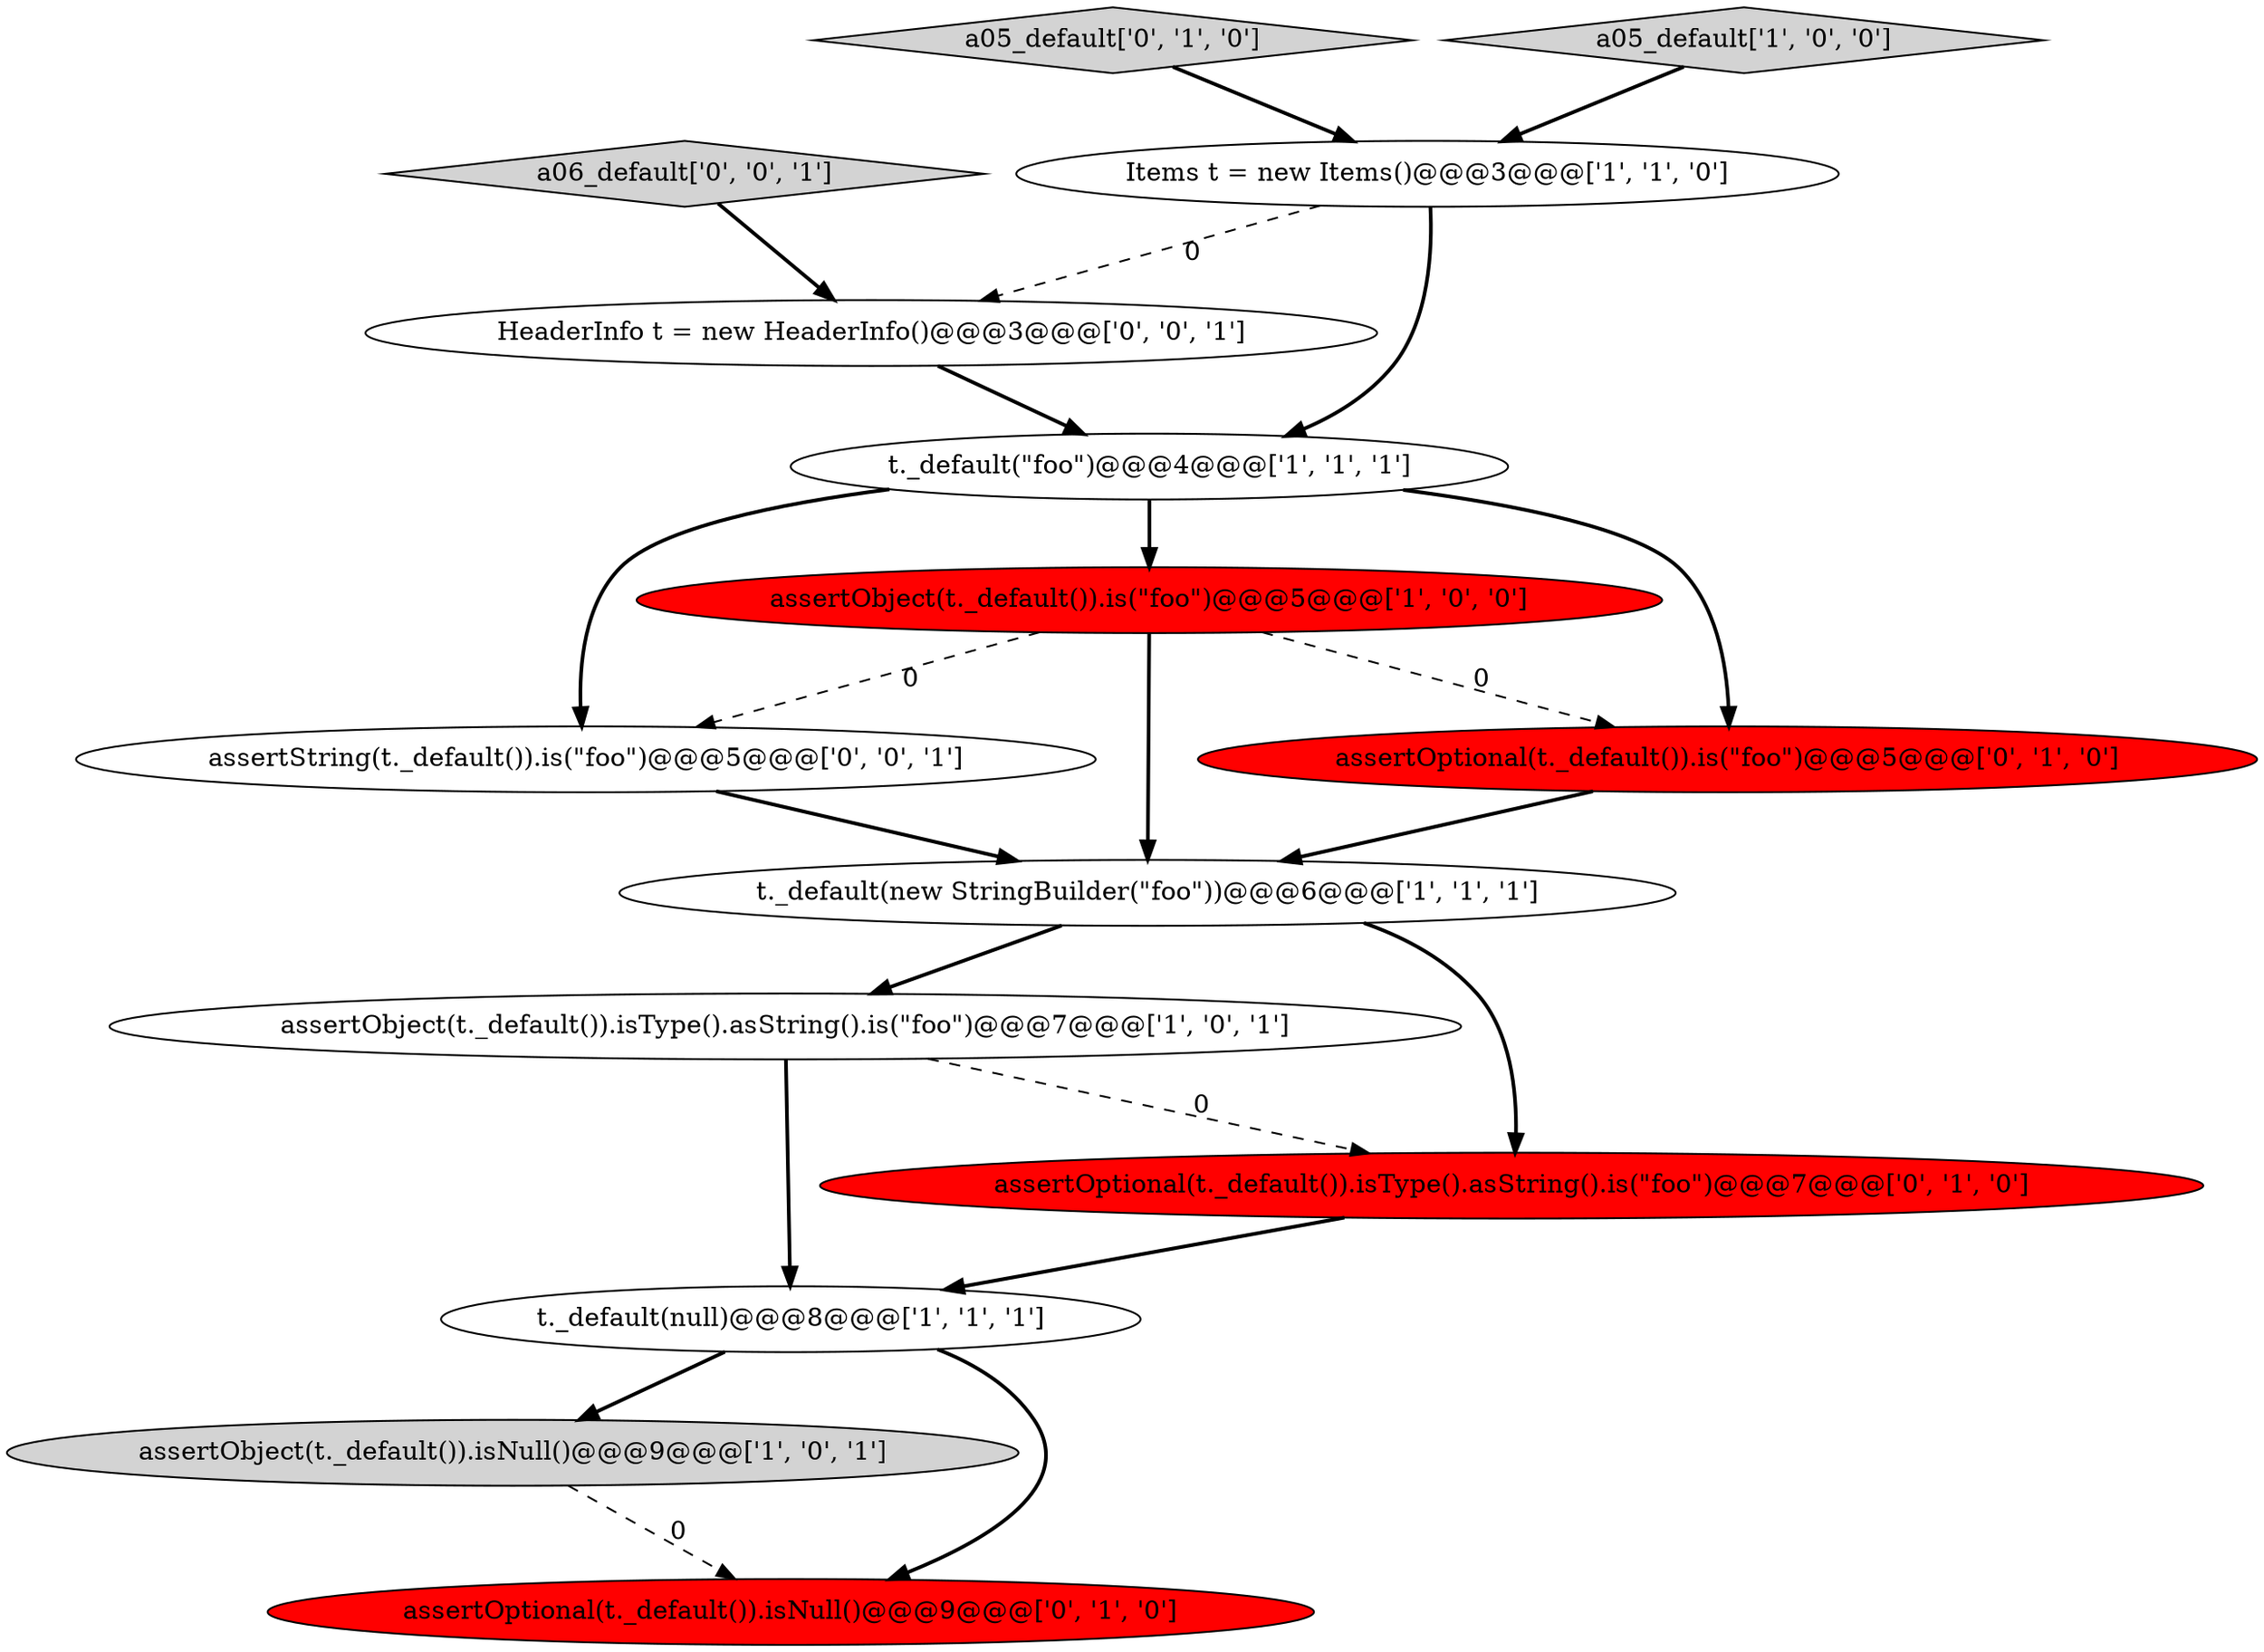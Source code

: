 digraph {
9 [style = filled, label = "assertOptional(t._default()).is(\"foo\")@@@5@@@['0', '1', '0']", fillcolor = red, shape = ellipse image = "AAA1AAABBB2BBB"];
0 [style = filled, label = "t._default(new StringBuilder(\"foo\"))@@@6@@@['1', '1', '1']", fillcolor = white, shape = ellipse image = "AAA0AAABBB1BBB"];
12 [style = filled, label = "a06_default['0', '0', '1']", fillcolor = lightgray, shape = diamond image = "AAA0AAABBB3BBB"];
3 [style = filled, label = "assertObject(t._default()).is(\"foo\")@@@5@@@['1', '0', '0']", fillcolor = red, shape = ellipse image = "AAA1AAABBB1BBB"];
7 [style = filled, label = "assertObject(t._default()).isType().asString().is(\"foo\")@@@7@@@['1', '0', '1']", fillcolor = white, shape = ellipse image = "AAA0AAABBB1BBB"];
10 [style = filled, label = "a05_default['0', '1', '0']", fillcolor = lightgray, shape = diamond image = "AAA0AAABBB2BBB"];
6 [style = filled, label = "assertObject(t._default()).isNull()@@@9@@@['1', '0', '1']", fillcolor = lightgray, shape = ellipse image = "AAA0AAABBB1BBB"];
2 [style = filled, label = "a05_default['1', '0', '0']", fillcolor = lightgray, shape = diamond image = "AAA0AAABBB1BBB"];
8 [style = filled, label = "assertOptional(t._default()).isNull()@@@9@@@['0', '1', '0']", fillcolor = red, shape = ellipse image = "AAA1AAABBB2BBB"];
11 [style = filled, label = "assertOptional(t._default()).isType().asString().is(\"foo\")@@@7@@@['0', '1', '0']", fillcolor = red, shape = ellipse image = "AAA1AAABBB2BBB"];
4 [style = filled, label = "t._default(null)@@@8@@@['1', '1', '1']", fillcolor = white, shape = ellipse image = "AAA0AAABBB1BBB"];
13 [style = filled, label = "assertString(t._default()).is(\"foo\")@@@5@@@['0', '0', '1']", fillcolor = white, shape = ellipse image = "AAA0AAABBB3BBB"];
14 [style = filled, label = "HeaderInfo t = new HeaderInfo()@@@3@@@['0', '0', '1']", fillcolor = white, shape = ellipse image = "AAA0AAABBB3BBB"];
1 [style = filled, label = "t._default(\"foo\")@@@4@@@['1', '1', '1']", fillcolor = white, shape = ellipse image = "AAA0AAABBB1BBB"];
5 [style = filled, label = "Items t = new Items()@@@3@@@['1', '1', '0']", fillcolor = white, shape = ellipse image = "AAA0AAABBB1BBB"];
6->8 [style = dashed, label="0"];
2->5 [style = bold, label=""];
5->14 [style = dashed, label="0"];
9->0 [style = bold, label=""];
4->6 [style = bold, label=""];
11->4 [style = bold, label=""];
1->3 [style = bold, label=""];
7->11 [style = dashed, label="0"];
0->11 [style = bold, label=""];
7->4 [style = bold, label=""];
3->13 [style = dashed, label="0"];
1->13 [style = bold, label=""];
1->9 [style = bold, label=""];
3->0 [style = bold, label=""];
14->1 [style = bold, label=""];
0->7 [style = bold, label=""];
5->1 [style = bold, label=""];
10->5 [style = bold, label=""];
3->9 [style = dashed, label="0"];
12->14 [style = bold, label=""];
4->8 [style = bold, label=""];
13->0 [style = bold, label=""];
}
